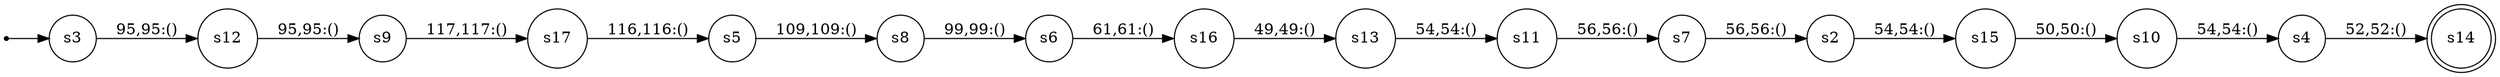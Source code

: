 
      digraph G {
        rankdir=LR;
        init [shape=point];
        node [shape = doublecircle];
        s14
        node [shape = circle];
        init -> s3;
        s17 -> s5 [label = "116,116:()"]
        s16 -> s13 [label = "49,49:()"]
        s15 -> s10 [label = "50,50:()"]
        s13 -> s11 [label = "54,54:()"]
        s12 -> s9 [label = "95,95:()"]
        s11 -> s7 [label = "56,56:()"]
        s10 -> s4 [label = "54,54:()"]
        s9 -> s17 [label = "117,117:()"]
        s8 -> s6 [label = "99,99:()"]
        s7 -> s2 [label = "56,56:()"]
        s6 -> s16 [label = "61,61:()"]
        s5 -> s8 [label = "109,109:()"]
        s4 -> s14 [label = "52,52:()"]
        s3 -> s12 [label = "95,95:()"]
        s2 -> s15 [label = "54,54:()"]}